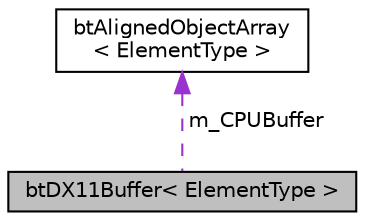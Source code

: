 digraph "btDX11Buffer&lt; ElementType &gt;"
{
  edge [fontname="Helvetica",fontsize="10",labelfontname="Helvetica",labelfontsize="10"];
  node [fontname="Helvetica",fontsize="10",shape=record];
  Node1 [label="btDX11Buffer\< ElementType \>",height=0.2,width=0.4,color="black", fillcolor="grey75", style="filled", fontcolor="black"];
  Node2 -> Node1 [dir="back",color="darkorchid3",fontsize="10",style="dashed",label=" m_CPUBuffer" ,fontname="Helvetica"];
  Node2 [label="btAlignedObjectArray\l\< ElementType \>",height=0.2,width=0.4,color="black", fillcolor="white", style="filled",URL="$classbt_aligned_object_array.html"];
}
